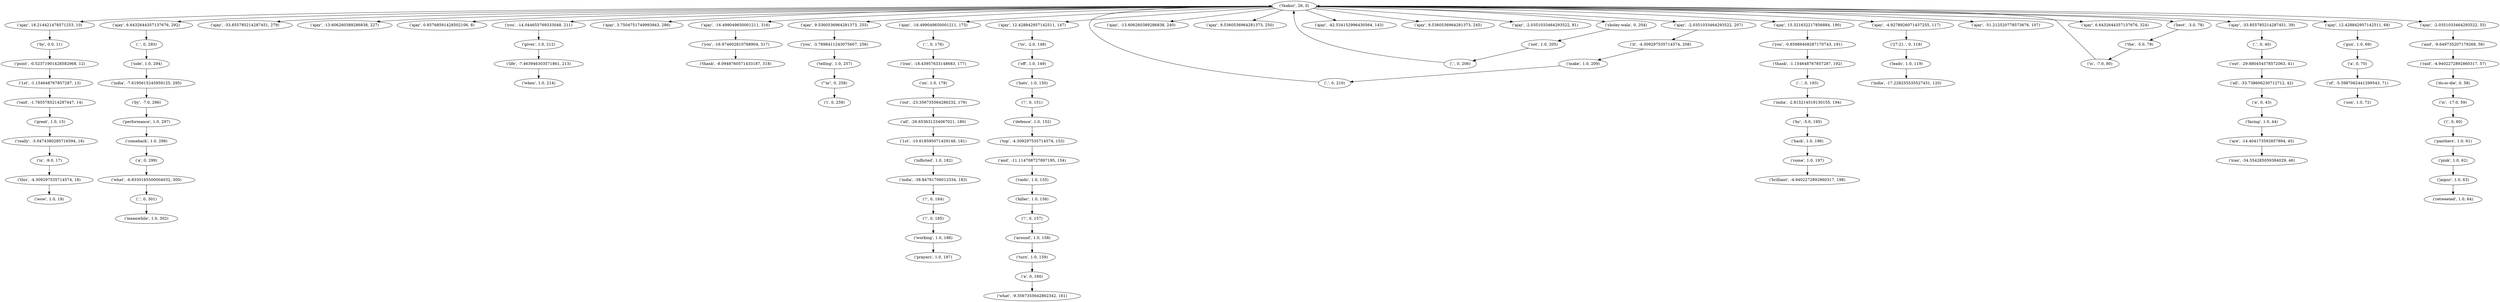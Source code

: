 strict digraph "" {
"('you', -16.974602810768904, 317)";
"('ajay', 18.214421478571253, 10)";
"('hats', 1.0, 150)";
"('a', 0, 299)";
"('by', -5.0, 195)";
"('inflicted', 1.0, 182)";
"('india', -7.6195615245959125, 295)";
"('gun', 1.0, 69)";
"('wow', 1.0, 19)";
"('a', 0, 43)";
"('ajay', 6.6432644357137676, 292)";
"('1st', -10.618595071429148, 181)";
"('jaipur', 1.0, 63)";
"('thank', -8.0948760571433187, 318)";
"('around', 1.0, 158)";
"('ajay', -33.855785214287451, 279)";
"('all', -33.738606230712712, 42)";
"('ajay', -13.606260389286838, 227)";
"('meanwhile', 1.0, 302)";
"('ajay', 0.85768591428502106, 8)";
"('thakur', 26, 0)";
"('pink', 1.0, 62)";
"('is', -17.0, 59)";
"('retweeted', 1.0, 64)";
"('all', -26.653631234067021, 180)";
"('.', 0, 40)";
"('sholey-wala', 0, 204)";
"('ajay', 3.7504751749993943, 286)";
"('are', -14.404173592857894, 45)";
"('telling', 1.0, 257)";
"('you', -3.7898411243075607, 256)";
"('ajay', -2.0351033464293522, 207)";
"('iran', -18.43957633148683, 177)";
"('!', 0, 185)";
"('raid', -1.7855785214287447, 14)";
"('ajay', -16.499049650001211, 316)";
"(',', 0, 210)";
"('by', 0.0, 11)";
"('!', 0, 184)";
"('i', 0, 259)";
"('and', -9.649735207179269, 56)";
"('gives', 1.0, 212)";
"('india', -2.815214519130155, 194)";
"('iran', -34.554285059384029, 46)";
"('!', 0, 151)";
"('really', -3.0474380285716594, 16)";
"('turn', 1.0, 159)";
"('point', -0.52371901428582968, 12)";
"('side', 1.0, 294)";
"('(', 0, 60)";
"('you', -14.044655769333048, 211)";
"('..', 0, 193)";
"('ajay', 9.5360536964281373, 255)";
"('ajay', -16.499049650001211, 175)";
"('and', -11.114708727897195, 154)";
"('out', -23.356735564286232, 179)";
"('not', 1.0, 205)";
"('prayers', 1.0, 187)";
"('it', -4.309297535714574, 208)";
"('do-or-die', 0, 58)";
"('performance', 1.0, 297)";
"('the', -5.0, 79)";
"('thank', -1.154648767857287, 192)";
"('off', 1.0, 149)";
"('raids', 1.0, 155)";
"('you', -0.85989408287170743, 191)";
"('is', -9.0, 17)";
"('to', -2.0, 148)";
"('!', 0, 157)";
"('facing', 1.0, 44)";
"(\"'m\", 0, 258)";
"('panthers', 1.0, 61)";
"('comeback', 1.0, 298)";
"('ajay', -13.606260389286838, 240)";
"('great', 1.0, 15)";
"('come', 1.0, 197)";
"('ajay', 9.5360536964281373, 250)";
"('27-21.', 0, 118)";
"('what', -6.8330165500004032, 300)";
"('by', -7.0, 296)";
"(',', 0, 301)";
"('india', -17.228255535527431, 120)";
"('this', -4.309297535714574, 18)";
"(',', 0, 293)";
"('what', -9.3567355642862342, 161)";
"('top', -4.309297535714574, 153)";
"('ajay', 12.428842957142511, 147)";
"('when', 1.0, 214)";
"('ajay', -42.534152996430564, 143)";
"('ajay', 9.5360536964281373, 245)";
"('life', -7.463946303571861, 213)";
"('a', 0, 70)";
"('of', -5.3987062441299543, 71)";
"('ajay', -2.0351033464293522, 81)";
"('leads', 1.0, 119)";
"('son', 1.0, 72)";
"(',', 0, 206)";
"('india', -38.84781706012334, 183)";
"('best', -3.0, 78)";
"('1st', -1.154648767857287, 13)";
"('is', -7.0, 80)";
"('ajay', 15.321632217856884, 190)";
"('on', 1.0, 178)";
"('raid', -4.9402272892860317, 57)";
"('brilliant', -4.9402272892860317, 198)";
"('a', 0, 160)";
"('ajay', -4.9278926071437255, 117)";
"('working', 1.0, 186)";
"('ajay', -33.855785214287451, 39)";
"('make', 1.0, 209)";
"('out', -29.880454578572063, 41)";
"('ajay', -51.212520778573676, 107)";
"('killer', 1.0, 156)";
"('ajay', 12.428842957142511, 68)";
"('back', 1.0, 196)";
"('defence', 1.0, 152)";
"('.', 0, 176)";
"('ajay', 6.6432644357137676, 324)";
"('ajay', -2.0351033464293522, 55)";
"('you', -16.974602810768904, 317)" -> "('thank', -8.0948760571433187, 318)";
"('ajay', 18.214421478571253, 10)" -> "('by', 0.0, 11)";
"('hats', 1.0, 150)" -> "('!', 0, 151)";
"('a', 0, 299)" -> "('what', -6.8330165500004032, 300)";
"('by', -5.0, 195)" -> "('back', 1.0, 196)";
"('inflicted', 1.0, 182)" -> "('india', -38.84781706012334, 183)";
"('india', -7.6195615245959125, 295)" -> "('by', -7.0, 296)";
"('gun', 1.0, 69)" -> "('a', 0, 70)";
"('a', 0, 43)" -> "('facing', 1.0, 44)";
"('ajay', 6.6432644357137676, 292)" -> "(',', 0, 293)";
"('1st', -10.618595071429148, 181)" -> "('inflicted', 1.0, 182)";
"('jaipur', 1.0, 63)" -> "('retweeted', 1.0, 64)";
"('around', 1.0, 158)" -> "('turn', 1.0, 159)";
"('all', -33.738606230712712, 42)" -> "('a', 0, 43)";
"('thakur', 26, 0)" -> "('sholey-wala', 0, 204)";
"('thakur', 26, 0)" -> "('ajay', 18.214421478571253, 10)";
"('thakur', 26, 0)" -> "('ajay', -2.0351033464293522, 81)";
"('thakur', 26, 0)" -> "('ajay', 0.85768591428502106, 8)";
"('thakur', 26, 0)" -> "('ajay', 12.428842957142511, 147)";
"('thakur', 26, 0)" -> "('ajay', -42.534152996430564, 143)";
"('thakur', 26, 0)" -> "('best', -3.0, 78)";
"('thakur', 26, 0)" -> "('ajay', -16.499049650001211, 316)";
"('thakur', 26, 0)" -> "('ajay', 15.321632217856884, 190)";
"('thakur', 26, 0)" -> "('ajay', -33.855785214287451, 39)";
"('thakur', 26, 0)" -> "('ajay', -13.606260389286838, 240)";
"('thakur', 26, 0)" -> "('ajay', 3.7504751749993943, 286)";
"('thakur', 26, 0)" -> "('ajay', 9.5360536964281373, 250)";
"('thakur', 26, 0)" -> "('ajay', -4.9278926071437255, 117)";
"('thakur', 26, 0)" -> "('ajay', 6.6432644357137676, 292)";
"('thakur', 26, 0)" -> "('ajay', -33.855785214287451, 279)";
"('thakur', 26, 0)" -> "('ajay', -2.0351033464293522, 207)";
"('thakur', 26, 0)" -> "('ajay', -13.606260389286838, 227)";
"('thakur', 26, 0)" -> "('ajay', -51.212520778573676, 107)";
"('thakur', 26, 0)" -> "('ajay', 12.428842957142511, 68)";
"('thakur', 26, 0)" -> "('you', -14.044655769333048, 211)";
"('thakur', 26, 0)" -> "('ajay', 9.5360536964281373, 255)";
"('thakur', 26, 0)" -> "('ajay', -16.499049650001211, 175)";
"('thakur', 26, 0)" -> "('ajay', 9.5360536964281373, 245)";
"('thakur', 26, 0)" -> "('ajay', -2.0351033464293522, 55)";
"('thakur', 26, 0)" -> "('ajay', 6.6432644357137676, 324)";
"('pink', 1.0, 62)" -> "('jaipur', 1.0, 63)";
"('is', -17.0, 59)" -> "('(', 0, 60)";
"('all', -26.653631234067021, 180)" -> "('1st', -10.618595071429148, 181)";
"('.', 0, 40)" -> "('out', -29.880454578572063, 41)";
"('sholey-wala', 0, 204)" -> "('not', 1.0, 205)";
"('are', -14.404173592857894, 45)" -> "('iran', -34.554285059384029, 46)";
"('telling', 1.0, 257)" -> "(\"'m\", 0, 258)";
"('you', -3.7898411243075607, 256)" -> "('telling', 1.0, 257)";
"('ajay', -2.0351033464293522, 207)" -> "('it', -4.309297535714574, 208)";
"('iran', -18.43957633148683, 177)" -> "('on', 1.0, 178)";
"('!', 0, 185)" -> "('working', 1.0, 186)";
"('raid', -1.7855785214287447, 14)" -> "('great', 1.0, 15)";
"('ajay', -16.499049650001211, 316)" -> "('you', -16.974602810768904, 317)";
"(',', 0, 210)" -> "('thakur', 26, 0)";
"('by', 0.0, 11)" -> "('point', -0.52371901428582968, 12)";
"('!', 0, 184)" -> "('!', 0, 185)";
"('and', -9.649735207179269, 56)" -> "('raid', -4.9402272892860317, 57)";
"('gives', 1.0, 212)" -> "('life', -7.463946303571861, 213)";
"('india', -2.815214519130155, 194)" -> "('by', -5.0, 195)";
"('!', 0, 151)" -> "('defence', 1.0, 152)";
"('really', -3.0474380285716594, 16)" -> "('is', -9.0, 17)";
"('turn', 1.0, 159)" -> "('a', 0, 160)";
"('point', -0.52371901428582968, 12)" -> "('1st', -1.154648767857287, 13)";
"('side', 1.0, 294)" -> "('india', -7.6195615245959125, 295)";
"('(', 0, 60)" -> "('panthers', 1.0, 61)";
"('you', -14.044655769333048, 211)" -> "('gives', 1.0, 212)";
"('..', 0, 193)" -> "('india', -2.815214519130155, 194)";
"('ajay', 9.5360536964281373, 255)" -> "('you', -3.7898411243075607, 256)";
"('ajay', -16.499049650001211, 175)" -> "('.', 0, 176)";
"('and', -11.114708727897195, 154)" -> "('raids', 1.0, 155)";
"('out', -23.356735564286232, 179)" -> "('all', -26.653631234067021, 180)";
"('not', 1.0, 205)" -> "(',', 0, 206)";
"('it', -4.309297535714574, 208)" -> "('make', 1.0, 209)";
"('do-or-die', 0, 58)" -> "('is', -17.0, 59)";
"('performance', 1.0, 297)" -> "('comeback', 1.0, 298)";
"('the', -5.0, 79)" -> "('is', -7.0, 80)";
"('thank', -1.154648767857287, 192)" -> "('..', 0, 193)";
"('off', 1.0, 149)" -> "('hats', 1.0, 150)";
"('raids', 1.0, 155)" -> "('killer', 1.0, 156)";
"('you', -0.85989408287170743, 191)" -> "('thank', -1.154648767857287, 192)";
"('is', -9.0, 17)" -> "('this', -4.309297535714574, 18)";
"('to', -2.0, 148)" -> "('off', 1.0, 149)";
"('!', 0, 157)" -> "('around', 1.0, 158)";
"('facing', 1.0, 44)" -> "('are', -14.404173592857894, 45)";
"(\"'m\", 0, 258)" -> "('i', 0, 259)";
"('panthers', 1.0, 61)" -> "('pink', 1.0, 62)";
"('comeback', 1.0, 298)" -> "('a', 0, 299)";
"('great', 1.0, 15)" -> "('really', -3.0474380285716594, 16)";
"('come', 1.0, 197)" -> "('brilliant', -4.9402272892860317, 198)";
"('27-21.', 0, 118)" -> "('leads', 1.0, 119)";
"('what', -6.8330165500004032, 300)" -> "(',', 0, 301)";
"('by', -7.0, 296)" -> "('performance', 1.0, 297)";
"(',', 0, 301)" -> "('meanwhile', 1.0, 302)";
"('this', -4.309297535714574, 18)" -> "('wow', 1.0, 19)";
"(',', 0, 293)" -> "('side', 1.0, 294)";
"('top', -4.309297535714574, 153)" -> "('and', -11.114708727897195, 154)";
"('ajay', 12.428842957142511, 147)" -> "('to', -2.0, 148)";
"('life', -7.463946303571861, 213)" -> "('when', 1.0, 214)";
"('a', 0, 70)" -> "('of', -5.3987062441299543, 71)";
"('of', -5.3987062441299543, 71)" -> "('son', 1.0, 72)";
"('leads', 1.0, 119)" -> "('india', -17.228255535527431, 120)";
"(',', 0, 206)" -> "('thakur', 26, 0)";
"('india', -38.84781706012334, 183)" -> "('!', 0, 184)";
"('best', -3.0, 78)" -> "('the', -5.0, 79)";
"('1st', -1.154648767857287, 13)" -> "('raid', -1.7855785214287447, 14)";
"('is', -7.0, 80)" -> "('thakur', 26, 0)";
"('ajay', 15.321632217856884, 190)" -> "('you', -0.85989408287170743, 191)";
"('on', 1.0, 178)" -> "('out', -23.356735564286232, 179)";
"('raid', -4.9402272892860317, 57)" -> "('do-or-die', 0, 58)";
"('a', 0, 160)" -> "('what', -9.3567355642862342, 161)";
"('ajay', -4.9278926071437255, 117)" -> "('27-21.', 0, 118)";
"('working', 1.0, 186)" -> "('prayers', 1.0, 187)";
"('ajay', -33.855785214287451, 39)" -> "('.', 0, 40)";
"('make', 1.0, 209)" -> "(',', 0, 210)";
"('out', -29.880454578572063, 41)" -> "('all', -33.738606230712712, 42)";
"('killer', 1.0, 156)" -> "('!', 0, 157)";
"('ajay', 12.428842957142511, 68)" -> "('gun', 1.0, 69)";
"('back', 1.0, 196)" -> "('come', 1.0, 197)";
"('defence', 1.0, 152)" -> "('top', -4.309297535714574, 153)";
"('.', 0, 176)" -> "('iran', -18.43957633148683, 177)";
"('ajay', -2.0351033464293522, 55)" -> "('and', -9.649735207179269, 56)";
}
